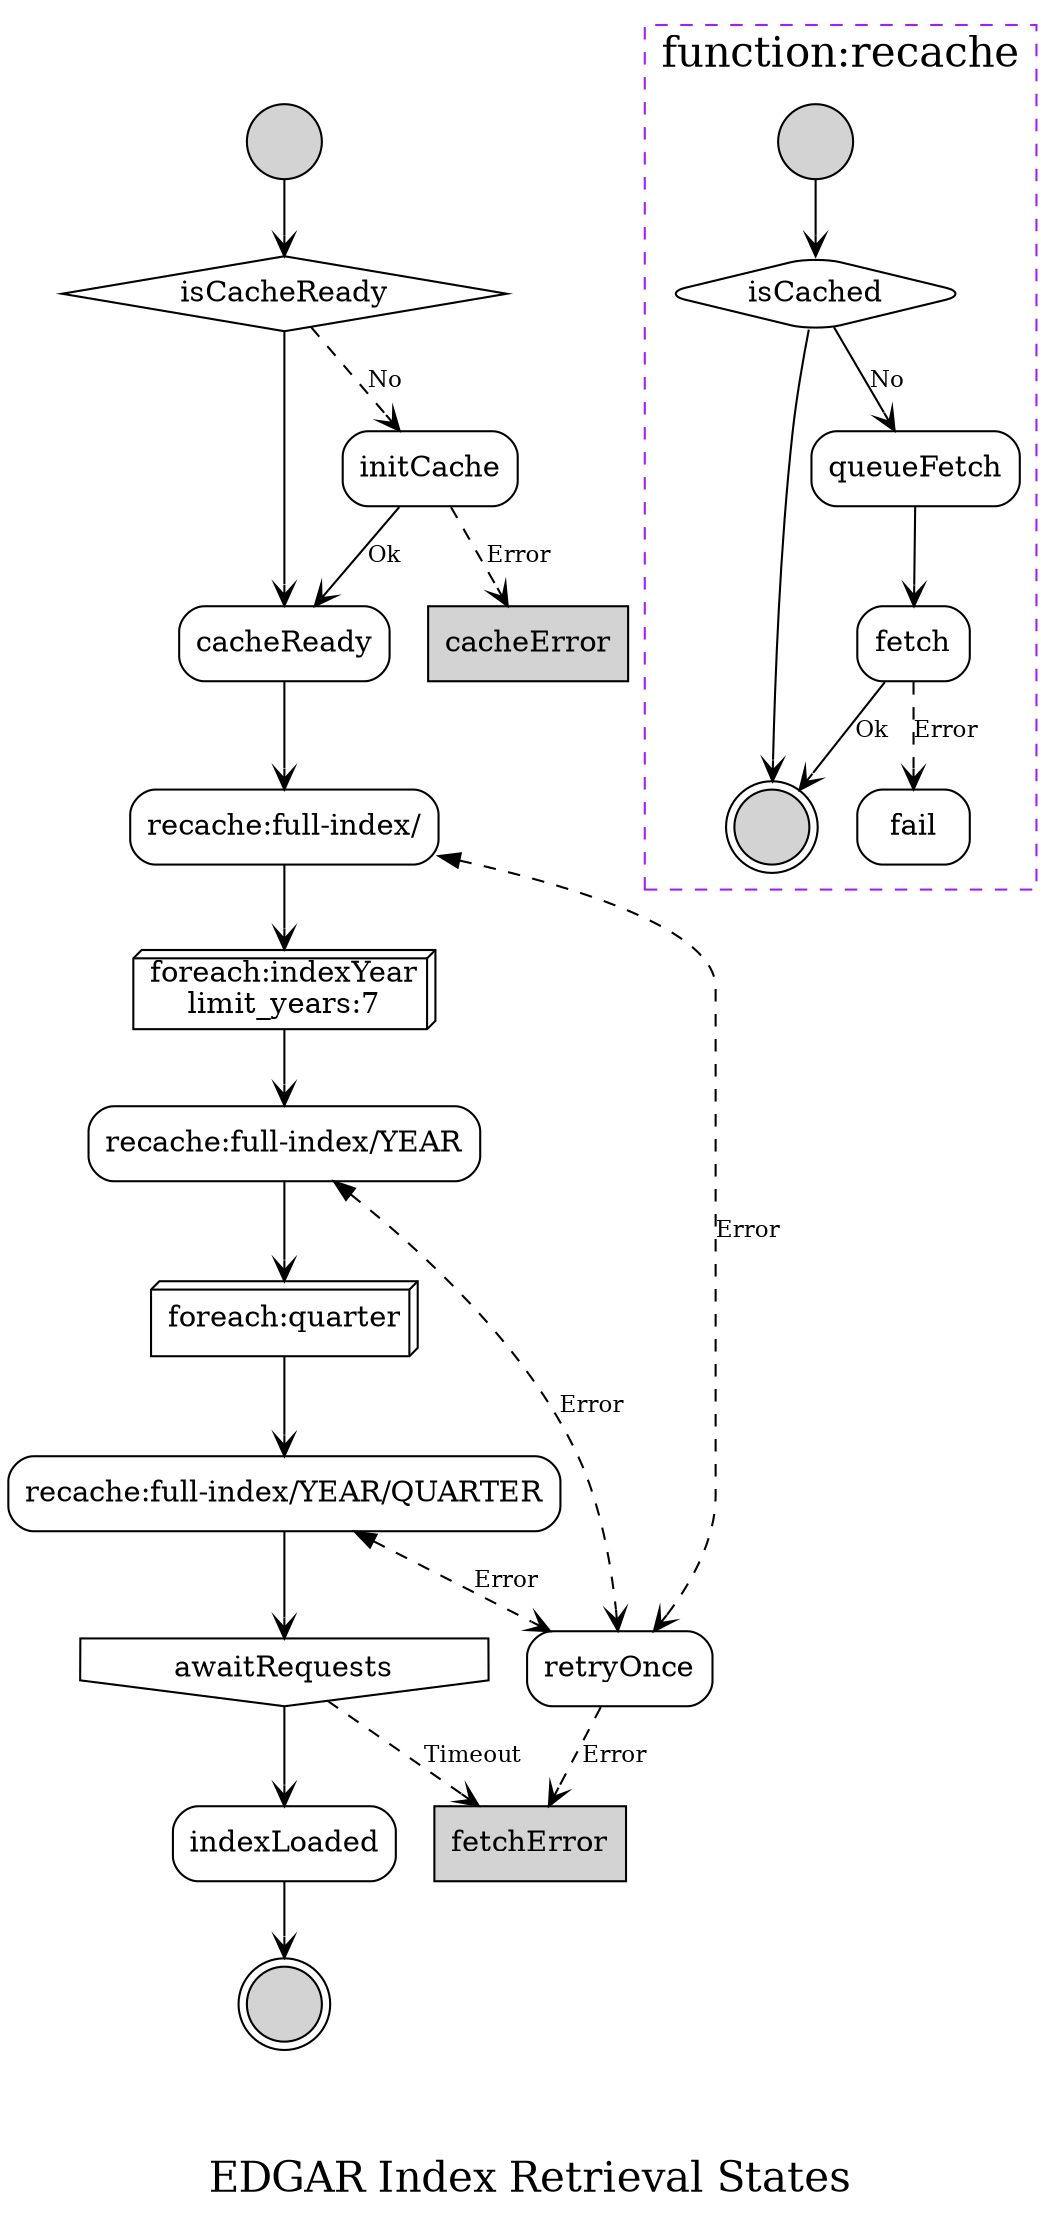 /*
 * This is a GraphViz diagram
 *
 * Inspiration: https://fsteeg.wordpress.com/2006/11/16/uml-activity-diagrams-with-graphviz/
 */

digraph states {
	label="\n\nEDGAR Index Retrieval States"
	fontsize=20;

	edge [fontsize=11,arrowhead=open]

	// ---------------
  // Define nodes
  // --------------

	node [style=filled];
	start [shape=circle,label=""];
	end [shape=doublecircle,label=""];

	node [style=filled,shape=rect];
	cacheError;
	fetchError;

	node [style="",shape=diamond];
	isCacheReady;

	node [shape=box3d];
	"foreach:indexYear";
	"foreach:quarter";

	node [shape=invhouse];
	"awaitRequests"

	node [shape=rect,style=rounded];
	cacheReady;
	indexLoaded;
	initCache;

	"recache:full-index/";
	"foreach:indexYear" [label="foreach:indexYear\nlimit_years:7"];
	"foreach:quarter";
	"recache:full-index/YEAR";
	"recache:full-index/YEAR";
	"recache:full-index/YEAR/QUARTER";

	// -------------------------
  // Define Edges
  // -------------------------

  // Define the happy path first

	start
	-> isCacheReady
	-> cacheReady
	-> "recache:full-index/"
	-> "foreach:indexYear"
	-> "recache:full-index/YEAR"
	-> "foreach:quarter"
	-> "recache:full-index/YEAR/QUARTER"
	-> awaitRequests
	-> indexLoaded
	-> end [weight=10];

	// ------------------------
  // Define branches
  // ------------------------

	edge [style=dashed];

	isCacheReady -> initCache [label="No"];
	initCache -> cacheReady [label="Ok",style=""];
	initCache -> cacheError [label="Error",weight=0];

	"recache:full-index/" -> retryOnce [label="Error",dir=both];

	"recache:full-index/YEAR" -> retryOnce [label="Error",dir=both];

	"recache:full-index/YEAR/QUARTER" -> retryOnce [label="Error",dir=both];

	awaitRequests -> fetchError [label="Timeout",weight=0];

	retryOnce -> fetchError [label="Error",weight=0];

	edge [style=""];

	// ------------------------------
  // Define our function "recache"
  // ------------------------------

	subgraph cluster_recache {
		label = "function:recache";
		color=purple;
		style="dashed";
		rank=min;

		recache [shape=circle,style=filled,label=""];
		return [style=filled,shape=doublecircle,label=""];
		isCached [shape=diamond];

		recache
		-> isCached
		-> return [weight=10];

		isCached -> queueFetch [label=No];
		queueFetch -> fetch;
		fetch -> return [label=Ok];
		fetch -> fail [label=Error,style=dashed];
	}
}
